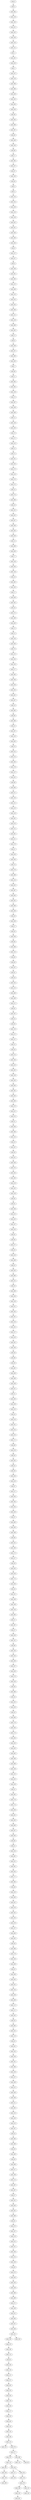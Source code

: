 digraph gen_gilbert_500_dfs_r {
  nodo_75 -> nodo_331;
  nodo_223 -> nodo_34;
  nodo_479 -> nodo_432;
  nodo_312 -> nodo_438;
  nodo_368 -> nodo_499;
  nodo_232 -> nodo_233;
  nodo_384 -> nodo_128;
  nodo_120 -> nodo_121;
  nodo_44 -> nodo_351;
  nodo_411 -> nodo_276;
  nodo_443 -> nodo_183;
  nodo_487 -> nodo_37;
  nodo_376 -> nodo_124;
  nodo_370 -> nodo_190;
  nodo_433 -> nodo_352;
  nodo_296 -> nodo_166;
  nodo_496 -> nodo_229;
  nodo_95 -> nodo_91;
  nodo_442 -> nodo_498;
  nodo_409 -> nodo_211;
  nodo_392 -> nodo_138;
  nodo_335 -> nodo_401;
  nodo_191 -> nodo_249;
  nodo_36 -> nodo_344;
  nodo_248 -> nodo_255;
  nodo_418 -> nodo_291;
  nodo_486 -> nodo_45;
  nodo_27 -> nodo_30;
  nodo_269 -> nodo_12;
  nodo_302 -> nodo_48;
  nodo_198 -> nodo_269;
  nodo_85 -> nodo_84;
  nodo_345 -> nodo_285;
  nodo_360 -> nodo_437;
  nodo_408 -> nodo_403;
  nodo_425 -> nodo_236;
  nodo_210 -> nodo_143;
  nodo_342 -> nodo_406;
  nodo_144 -> nodo_270;
  nodo_238 -> nodo_309;
  nodo_91 -> nodo_346;
  nodo_396 -> nodo_16;
  nodo_458 -> nodo_260;
  nodo_5 -> nodo_384;
  nodo_439 -> nodo_312;
  nodo_98 -> nodo_476;
  nodo_256 -> nodo_69;
  nodo_224 -> nodo_225;
  nodo_190 -> nodo_114;
  nodo_480 -> nodo_222;
  nodo_352 -> nodo_104;
  nodo_151 -> nodo_210;
  nodo_482 -> nodo_298;
  nodo_255 -> nodo_381;
  nodo_385 -> nodo_257;
  nodo_45 -> nodo_232;
  nodo_449 -> nodo_453;
  nodo_481 -> nodo_290;
  nodo_127 -> nodo_318;
  nodo_113 -> nodo_252;
  nodo_131 -> nodo_1;
  nodo_70 -> nodo_271;
  nodo_273 -> nodo_144;
  nodo_84 -> nodo_337;
  nodo_119 -> nodo_315;
  nodo_113 -> nodo_374;
  nodo_377 -> nodo_376;
  nodo_474 -> nodo_31;
  nodo_218 -> nodo_162;
  nodo_427 -> nodo_41;
  nodo_377 -> nodo_380;
  nodo_494 -> nodo_302;
  nodo_159 -> nodo_221;
  nodo_300 -> nodo_172;
  nodo_371 -> nodo_189;
  nodo_211 -> nodo_82;
  nodo_6 -> nodo_196;
  nodo_28 -> nodo_325;
  nodo_344 -> nodo_419;
  nodo_399 -> nodo_262;
  nodo_295 -> nodo_299;
  nodo_426 -> nodo_170;
  nodo_401 -> nodo_407;
  nodo_183 -> nodo_108;
  nodo_263 -> nodo_7;
  nodo_51 -> nodo_234;
  nodo_237 -> nodo_439;
  nodo_277 -> nodo_463;
  nodo_24 -> nodo_83;
  nodo_134 -> nodo_136;
  nodo_398 -> nodo_456;
  nodo_206 -> nodo_450;
  nodo_4 -> nodo_133;
  nodo_13 -> nodo_75;
  nodo_14 -> nodo_398;
  nodo_407 -> nodo_18;
  nodo_359 -> nodo_301;
  nodo_424 -> nodo_358;
  nodo_133 -> nodo_324;
  nodo_391 -> nodo_393;
  nodo_257 -> nodo_67;
  nodo_278 -> nodo_147;
  nodo_405 -> nodo_76;
  nodo_495 -> nodo_242;
  nodo_225 -> nodo_171;
  nodo_417 -> nodo_38;
  nodo_294 -> nodo_354;
  nodo_361 -> nodo_434;
  nodo_148 -> nodo_200;
  nodo_435 -> nodo_482;
  nodo_66 -> nodo_11;
  nodo_217 -> nodo_350;
  nodo_410 -> nodo_282;
  nodo_321 -> nodo_192;
  nodo_264 -> nodo_9;
  nodo_34 -> nodo_219;
  nodo_440 -> nodo_442;
  nodo_52 -> nodo_492;
  nodo_90 -> nodo_477;
  nodo_199 -> nodo_391;
  nodo_441 -> nodo_245;
  nodo_438 -> nodo_436;
  nodo_293 -> nodo_209;
  nodo_112 -> nodo_111;
  nodo_181 -> nodo_496;
  nodo_247 -> nodo_186;
  nodo_201 -> nodo_86;
  nodo_18 -> nodo_465;
  nodo_202 -> nodo_457;
  nodo_282 -> nodo_156;
  nodo_230 -> nodo_101;
  nodo_168 -> nodo_228;
  nodo_207 -> nodo_390;
  nodo_281 -> nodo_470;
  nodo_326 -> nodo_330;
  nodo_484 -> nodo_176;
  nodo_30 -> nodo_339;
  nodo_162 -> nodo_158;
  nodo_353 -> nodo_435;
  nodo_153 -> nodo_472;
  nodo_245 -> nodo_109;
  nodo_303 -> nodo_360;
  nodo_374 -> nodo_377;
  nodo_188 -> nodo_115;
  nodo_234 -> nodo_491;
  nodo_26 -> nodo_338;
  nodo_78 -> nodo_152;
  nodo_20 -> nodo_272;
  nodo_169 -> nodo_168;
  nodo_42 -> nodo_36;
  nodo_111 -> nodo_182;
  nodo_53 -> nodo_308;
  nodo_272 -> nodo_408;
  nodo_130 -> nodo_131;
  nodo_274 -> nodo_396;
  nodo_382 -> nodo_246;
  nodo_236 -> nodo_52;
  nodo_473 -> nodo_412;
  nodo_431 -> nodo_479;
  nodo_226 -> nodo_49;
  nodo_369 -> nodo_317;
  nodo_118 -> nodo_378;
  nodo_249 -> nodo_370;
  nodo_110 -> nodo_55;
  nodo_489 -> nodo_106;
  nodo_60 -> nodo_51;
  nodo_290 -> nodo_296;
  nodo_46 -> nodo_105;
  nodo_254 -> nodo_118;
  nodo_204 -> nodo_277;
  nodo_89 -> nodo_468;
  nodo_147 -> nodo_201;
  nodo_412 -> nodo_474;
  nodo_189 -> nodo_251;
  nodo_373 -> nodo_443;
  nodo_196 -> nodo_207;
  nodo_31 -> nodo_349;
  nodo_246 -> nodo_126;
  nodo_49 -> nodo_486;
  nodo_105 -> nodo_363;
  nodo_483 -> nodo_47;
  nodo_197 -> nodo_129;
  nodo_283 -> nodo_278;
  nodo_69 -> nodo_265;
  nodo_304 -> nodo_353;
  nodo_167 -> nodo_220;
  nodo_11 -> nodo_395;
  nodo_325 -> nodo_215;
  nodo_41 -> nodo_293;
  nodo_117 -> nodo_316;
  nodo_39 -> nodo_88;
  nodo_327 -> nodo_8;
  nodo_82 -> nodo_287;
  nodo_47 -> nodo_487;
  nodo_387 -> nodo_65;
  nodo_77 -> nodo_148;
  nodo_403 -> nodo_74;
  nodo_447 -> nodo_446;
  nodo_103 -> nodo_125;
  nodo_128 -> nodo_195;
  nodo_231 -> nodo_361;
  nodo_331 -> nodo_333;
  nodo_175 -> nodo_356;
  nodo_96 -> nodo_100;
  nodo_203 -> nodo_70;
  nodo_280 -> nodo_473;
  nodo_346 -> nodo_415;
  nodo_166 -> nodo_427;
  nodo_19 -> nodo_462;
  nodo_365 -> nodo_46;
  nodo_172 -> nodo_417;
  nodo_83 -> nodo_153;
  nodo_61 -> nodo_375;
  nodo_155 -> nodo_85;
  nodo_8 -> nodo_199;
  nodo_180 -> nodo_113;
  nodo_152 -> nodo_334;
  nodo_157 -> nodo_25;
  nodo_102 -> nodo_425;
  nodo_104 -> nodo_238;
  nodo_174 -> nodo_359;
  nodo_54 -> nodo_493;
  nodo_332 -> nodo_467;
  nodo_311 -> nodo_362;
  nodo_12 -> nodo_146;
  nodo_428 -> nodo_175;
  nodo_404 -> nodo_342;
  nodo_432 -> nodo_235;
  nodo_173 -> nodo_304;
  nodo_74 -> nodo_15;
  nodo_97 -> nodo_485;
  nodo_195 -> nodo_321;
  nodo_126 -> nodo_383;
  nodo_219 -> nodo_341;
  nodo_260 -> nodo_264;
  nodo_467 -> nodo_404;
  nodo_475 -> nodo_345;
  nodo_434 -> nodo_177;
  nodo_62 -> nodo_185;
  nodo_497 -> nodo_367;
  nodo_333 -> nodo_273;
  nodo_9 -> nodo_137;
  nodo_10 -> nodo_274;
  nodo_212 -> nodo_461;
  nodo_94 -> nodo_421;
  nodo_350 -> nodo_294;
  nodo_149 -> nodo_19;
  nodo_349 -> nodo_289;
  nodo_158 -> nodo_95;
  nodo_48 -> nodo_366;
  nodo_132 -> nodo_266;
  nodo_17 -> nodo_385;
  nodo_145 -> nodo_405;
  nodo_388 -> nodo_386;
  nodo_194 -> nodo_68;
  nodo_124 -> nodo_382;
  nodo_348 -> nodo_475;
  nodo_287 -> nodo_24;
  nodo_55 -> nodo_441;
  nodo_146 -> nodo_203;
  nodo_436 -> nodo_311;
  nodo_289 -> nodo_413;
  nodo_40 -> nodo_455;
  nodo_125 -> nodo_180;
  nodo_156 -> nodo_163;
  nodo_154 -> nodo_332;
  nodo_355 -> nodo_428;
  nodo_316 -> nodo_444;
  nodo_124 -> nodo_250;
  nodo_262 -> nodo_72;
  nodo_454 -> nodo_268;
  nodo_284 -> nodo_292;
  nodo_244 -> nodo_117;
  nodo_397 -> nodo_198;
  nodo_56 -> nodo_490;
  nodo_164 -> nodo_159;
  nodo_379 -> nodo_243;
  nodo_307 -> nodo_54;
  nodo_452 -> nodo_451;
  nodo_456 -> nodo_77;
  nodo_71 -> nodo_459;
  nodo_221 -> nodo_165;
  nodo_213 -> nodo_283;
  nodo_413 -> nodo_23;
  nodo_33 -> nodo_286;
  nodo_469 -> nodo_22;
  nodo_87 -> nodo_217;
  nodo_116 -> nodo_244;
  nodo_16 -> nodo_322;
  nodo_275 -> nodo_10;
  nodo_330 -> nodo_79;
  nodo_341 -> nodo_224;
  nodo_445 -> nodo_379;
  nodo_259 -> nodo_134;
  nodo_81 -> nodo_28;
  nodo_32 -> nodo_420;
  nodo_444 -> nodo_103;
  nodo_380 -> nodo_123;
  nodo_340 -> nodo_410;
  nodo_109 -> nodo_181;
  nodo_80 -> nodo_469;
  nodo_227 -> nodo_418;
  nodo_205 -> nodo_71;
  nodo_239 -> nodo_63;
  nodo_386 -> nodo_449;
  nodo_73 -> nodo_397;
  nodo_268 -> nodo_141;
  nodo_235 -> nodo_478;
  nodo_356 -> nodo_44;
  nodo_186 -> nodo_314;
  nodo_137 -> nodo_327;
  nodo_297 -> nodo_216;
  nodo_251 -> nodo_364;
  nodo_310 -> nodo_184;
  nodo_453 -> nodo_394;
  nodo_301 -> nodo_303;
  nodo_367 -> nodo_57;
  nodo_354 -> nodo_429;
  nodo_187 -> nodo_119;
  nodo_389 -> nodo_387;
  nodo_79 -> nodo_279;
  nodo_402 -> nodo_20;
  nodo_107 -> nodo_494;
  nodo_182 -> nodo_50;
  nodo_485 -> nodo_295;
  nodo_193 -> nodo_64;
  nodo_163 -> nodo_284;
  nodo_291 -> nodo_160;
  nodo_141 -> nodo_139;
  nodo_114 -> nodo_62;
  nodo_437 -> nodo_305;
  nodo_57 -> nodo_241;
  nodo_176 -> nodo_430;
  nodo_23 -> nodo_347;
  nodo_106 -> nodo_102;
  nodo_499 -> nodo_371;
  nodo_400 -> nodo_78;
  nodo_298 -> nodo_489;
  nodo_448 -> nodo_194;
  nodo_92 -> nodo_90;
  nodo_390 -> nodo_263;
  nodo_459 -> nodo_402;
  nodo_380 -> nodo_59;
  nodo_139 -> nodo_399;
  nodo_461 -> nodo_411;
  nodo_178 -> nodo_174;
  nodo_375 -> nodo_187;
  nodo_101 -> nodo_96;
  nodo_339 -> nodo_89;
  nodo_460 -> nodo_409;
  nodo_160 -> nodo_39;
  nodo_177 -> nodo_365;
  nodo_276 -> nodo_21;
  nodo_372 -> nodo_445;
  nodo_306 -> nodo_53;
  nodo_490 -> nodo_58;
  nodo_323 -> nodo_454;
  nodo_468 -> nodo_155;
  nodo_228 -> nodo_483;
  nodo_100 -> nodo_424;
  nodo_395 -> nodo_392;
  nodo_406 -> nodo_208;
  nodo_64 -> nodo_3;
  nodo_63 -> nodo_373;
  nodo_161 -> nodo_227;
  nodo_324 -> nodo_259;
  nodo_267 -> nodo_145;
  nodo_208 -> nodo_26;
  nodo_451 -> nodo_458;
  nodo_65 -> nodo_448;
  nodo_394 -> nodo_256;
  nodo_76 -> nodo_414;
  nodo_150 -> nodo_151;
  nodo_455 -> nodo_42;
  nodo_465 -> nodo_80;
  nodo_286 -> nodo_164;
  nodo_478 -> nodo_107;
  nodo_122 -> nodo_253;
  nodo_492 -> nodo_178;
  nodo_214 -> nodo_340;
  nodo_25 -> nodo_29;
  nodo_315 -> nodo_247;
  nodo_242 -> nodo_110;
  nodo_261 -> nodo_320;
  nodo_305 -> nodo_60;
  nodo_334 -> nodo_204;
  nodo_3 -> nodo_4;
  nodo_422 -> nodo_300;
  nodo_58 -> nodo_369;
  nodo_241 -> nodo_440;
  nodo_378 -> nodo_248;
  nodo_322 -> nodo_202;
  nodo_420 -> nodo_480;
  nodo_299 -> nodo_99;
  nodo_462 -> nodo_205;
  nodo_378 -> nodo_122;
  nodo_209 -> nodo_223;
  nodo_266 -> nodo_135;
  nodo_99 -> nodo_422;
  nodo_343 -> nodo_280;
  nodo_229 -> nodo_237;
  nodo_416 -> nodo_288;
  nodo_419 -> nodo_87;
  nodo_450 -> nodo_328;
  nodo_191 -> nodo_319;
  nodo_292 -> nodo_343;
  nodo_136 -> nodo_452;
  nodo_129 -> nodo_388;
  nodo_142 -> nodo_13;
  nodo_488 -> nodo_56;
  nodo_15 -> nodo_140;
  nodo_250 -> nodo_254;
  nodo_240 -> nodo_306;
  nodo_463 -> nodo_336;
  nodo_314 -> nodo_239;
  nodo_2 -> nodo_197;
  nodo_38 -> nodo_355;
  nodo_362 -> nodo_310;
  nodo_415 -> nodo_423;
  nodo_491 -> nodo_231;
  nodo_29 -> nodo_214;
  nodo_250 -> nodo_127;
  nodo_270 -> nodo_275;
  nodo_1 -> nodo_261;
  nodo_393 -> nodo_132;
  nodo_430 -> nodo_173;
  nodo_86 -> nodo_464;
  nodo_414 -> nodo_213;
  nodo_21 -> nodo_326;
  nodo_88 -> nodo_93;
  nodo_328 -> nodo_14;
  nodo_271 -> nodo_142;
  nodo_165 -> nodo_297;
  nodo_288 -> nodo_32;
  nodo_37 -> nodo_230;
  nodo_337 -> nodo_81;
  nodo_265 -> nodo_389;
  nodo_143 -> nodo_281;
  nodo_446 -> nodo_191;
  nodo_313 -> nodo_307;
  nodo_364 -> nodo_447;
  nodo_471 -> nodo_150;
  nodo_243 -> nodo_116;
  nodo_457 -> nodo_206;
  nodo_351 -> nodo_169;
  nodo_215 -> nodo_460;
  nodo_329 -> nodo_335;
  nodo_171 -> nodo_98;
  nodo_477 -> nodo_35;
  nodo_464 -> nodo_471;
  nodo_93 -> nodo_481;
  nodo_170 -> nodo_226;
  nodo_493 -> nodo_488;
  nodo_320 -> nodo_2;
  nodo_43 -> nodo_484;
  nodo_22 -> nodo_267;
  nodo_72 -> nodo_6;
  nodo_466 -> nodo_154;
  nodo_258 -> nodo_130;
  nodo_470 -> nodo_212;
  nodo_357 -> nodo_426;
  nodo_68 -> nodo_17;
  nodo_7 -> nodo_66;
  nodo_285 -> nodo_218;
  nodo_108 -> nodo_368;
  nodo_67 -> nodo_193;
  nodo_308 -> nodo_433;
  nodo_336 -> nodo_329;
  nodo_200 -> nodo_149;
  nodo_309 -> nodo_112;
  nodo_498 -> nodo_61;
  nodo_421 -> nodo_348;
  nodo_35 -> nodo_416;
  nodo_192 -> nodo_258;
  nodo_138 -> nodo_73;
  nodo_220 -> nodo_92;
  nodo_358 -> nodo_357;
  nodo_317 -> nodo_188;
  nodo_0 -> nodo_5;
  nodo_222 -> nodo_33;
  nodo_135 -> nodo_323;
  nodo_279 -> nodo_466;
  nodo_472 -> nodo_157;
  nodo_185 -> nodo_120;
  nodo_184 -> nodo_313;
  nodo_50 -> nodo_495;
  nodo_115 -> nodo_497;
  nodo_366 -> nodo_179;
  nodo_476 -> nodo_40;
  nodo_429 -> nodo_97;
  nodo_233 -> nodo_43;
  nodo_423 -> nodo_167;
  nodo_179 -> nodo_240;
  nodo_347 -> nodo_94;
  nodo_338 -> nodo_27;
  nodo_216 -> nodo_161;
  nodo_363 -> nodo_431;
  nodo_121 -> nodo_372;
  nodo_140 -> nodo_400;
}